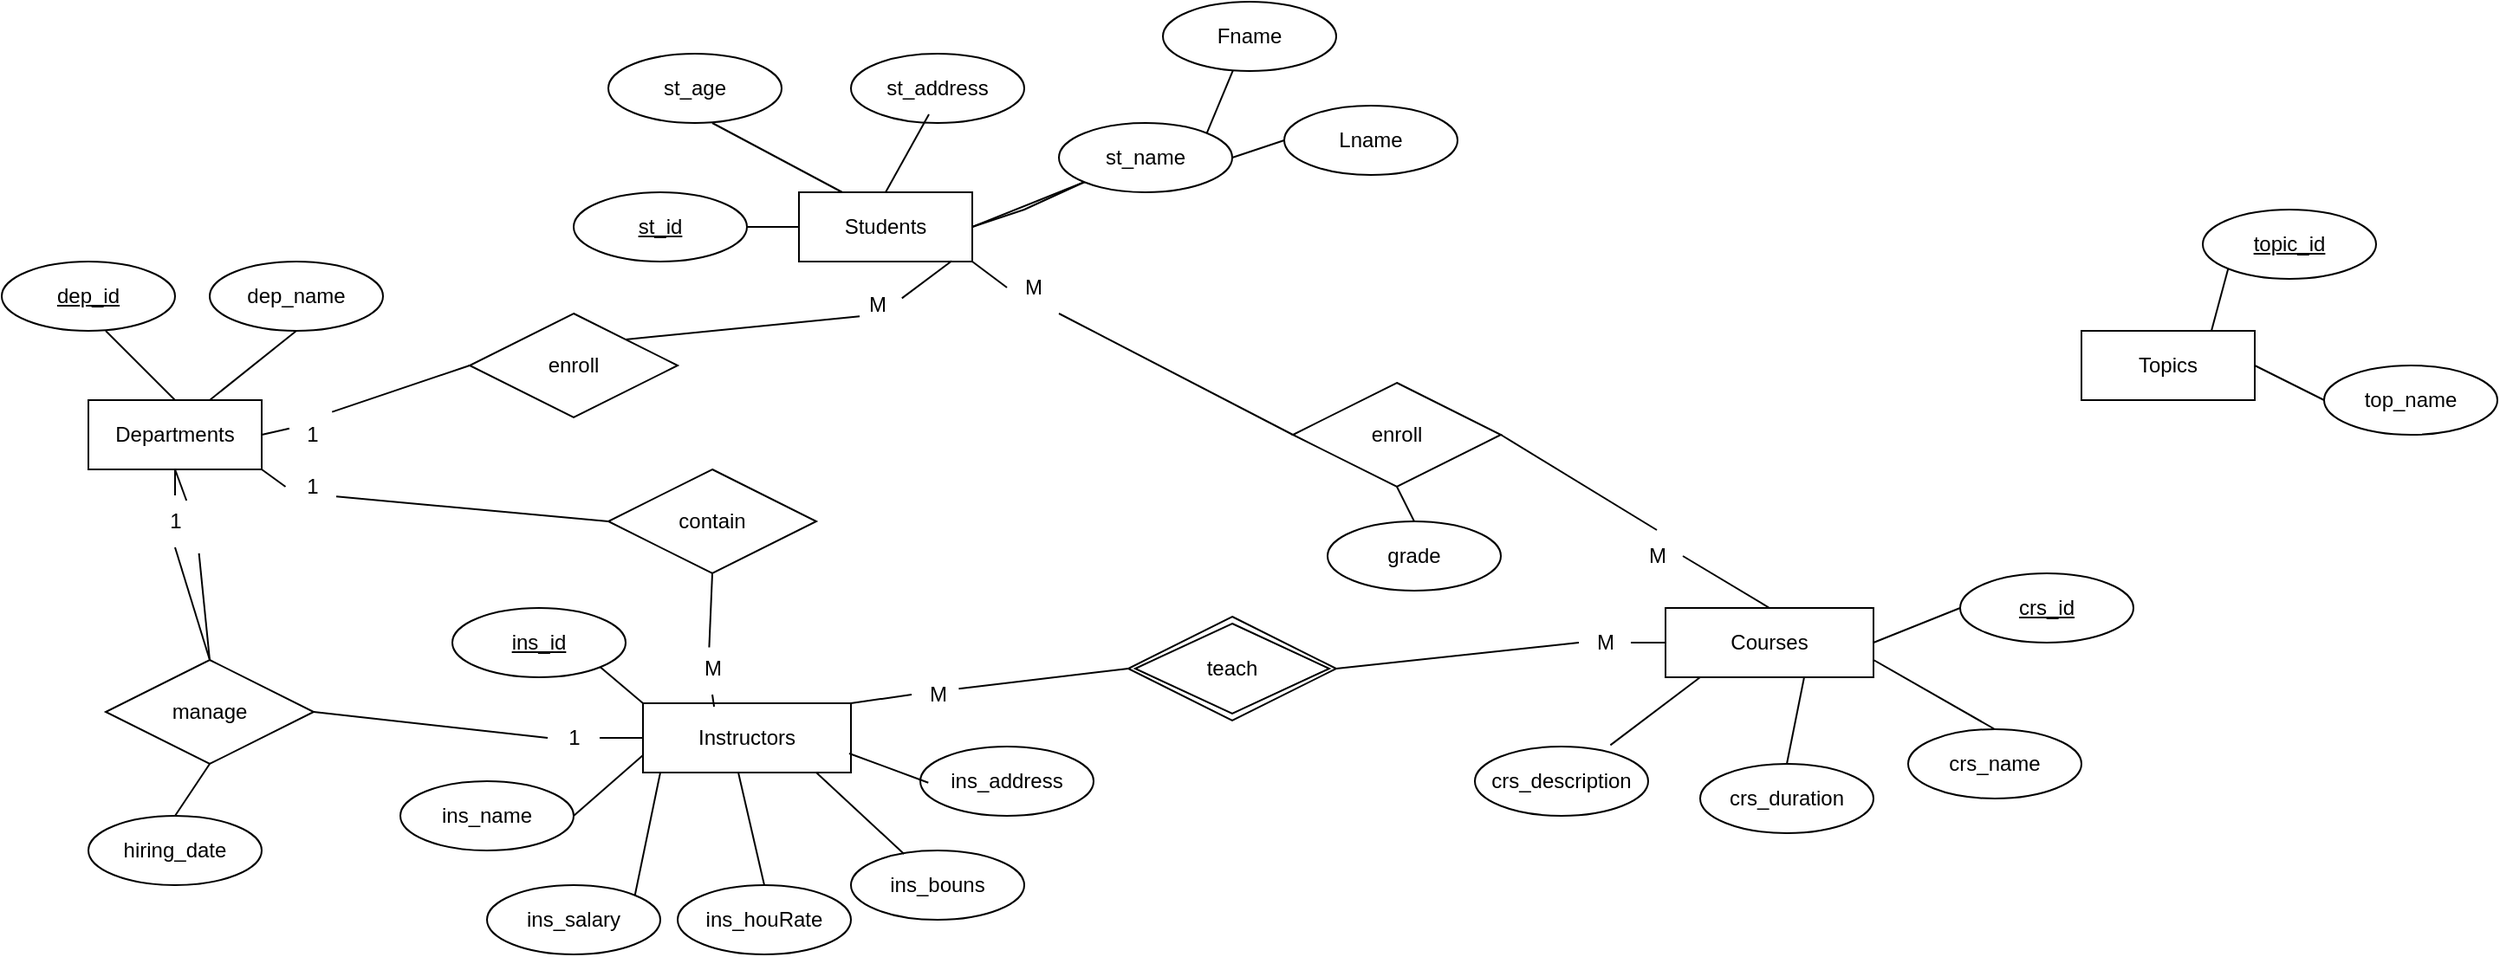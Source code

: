 <mxfile version="24.8.6">
  <diagram name="Page-1" id="51p_O6cWqJnH2EWfZuUN">
    <mxGraphModel dx="1863" dy="569" grid="1" gridSize="10" guides="1" tooltips="1" connect="1" arrows="1" fold="1" page="1" pageScale="1" pageWidth="850" pageHeight="1100" math="0" shadow="0">
      <root>
        <mxCell id="0" />
        <mxCell id="1" parent="0" />
        <mxCell id="bYFvh0067UFvD05xb2MP-1" value="Students" style="whiteSpace=wrap;html=1;align=center;" vertex="1" parent="1">
          <mxGeometry x="140" y="130" width="100" height="40" as="geometry" />
        </mxCell>
        <mxCell id="bYFvh0067UFvD05xb2MP-2" value="Departments" style="whiteSpace=wrap;html=1;align=center;" vertex="1" parent="1">
          <mxGeometry x="-270" y="250" width="100" height="40" as="geometry" />
        </mxCell>
        <mxCell id="bYFvh0067UFvD05xb2MP-5" value="st_address" style="ellipse;whiteSpace=wrap;html=1;align=center;" vertex="1" parent="1">
          <mxGeometry x="170" y="50" width="100" height="40" as="geometry" />
        </mxCell>
        <mxCell id="bYFvh0067UFvD05xb2MP-6" value="st_id" style="ellipse;whiteSpace=wrap;html=1;align=center;fontStyle=4;" vertex="1" parent="1">
          <mxGeometry x="10" y="130" width="100" height="40" as="geometry" />
        </mxCell>
        <mxCell id="bYFvh0067UFvD05xb2MP-7" value="st_name" style="ellipse;whiteSpace=wrap;html=1;align=center;" vertex="1" parent="1">
          <mxGeometry x="290" y="90" width="100" height="40" as="geometry" />
        </mxCell>
        <mxCell id="bYFvh0067UFvD05xb2MP-8" value="Fname" style="ellipse;whiteSpace=wrap;html=1;align=center;" vertex="1" parent="1">
          <mxGeometry x="350" y="20" width="100" height="40" as="geometry" />
        </mxCell>
        <mxCell id="bYFvh0067UFvD05xb2MP-9" value="Lname" style="ellipse;whiteSpace=wrap;html=1;align=center;" vertex="1" parent="1">
          <mxGeometry x="420" y="80" width="100" height="40" as="geometry" />
        </mxCell>
        <mxCell id="bYFvh0067UFvD05xb2MP-10" value="" style="endArrow=none;html=1;rounded=0;entryX=0;entryY=1;entryDx=0;entryDy=0;" edge="1" parent="1" target="bYFvh0067UFvD05xb2MP-7">
          <mxGeometry width="50" height="50" relative="1" as="geometry">
            <mxPoint x="240" y="150" as="sourcePoint" />
            <mxPoint x="290" y="100" as="targetPoint" />
          </mxGeometry>
        </mxCell>
        <mxCell id="bYFvh0067UFvD05xb2MP-11" value="" style="endArrow=none;html=1;rounded=0;entryX=0;entryY=1;entryDx=0;entryDy=0;exitX=1;exitY=0;exitDx=0;exitDy=0;" edge="1" parent="1" source="bYFvh0067UFvD05xb2MP-7">
          <mxGeometry width="50" height="50" relative="1" as="geometry">
            <mxPoint x="325.36" y="85.86" as="sourcePoint" />
            <mxPoint x="390.36" y="59.86" as="targetPoint" />
          </mxGeometry>
        </mxCell>
        <mxCell id="bYFvh0067UFvD05xb2MP-15" value="" style="endArrow=none;html=1;rounded=0;entryX=0;entryY=0.5;entryDx=0;entryDy=0;exitX=1;exitY=0.5;exitDx=0;exitDy=0;" edge="1" parent="1" source="bYFvh0067UFvD05xb2MP-7" target="bYFvh0067UFvD05xb2MP-9">
          <mxGeometry width="50" height="50" relative="1" as="geometry">
            <mxPoint x="325.36" y="85.86" as="sourcePoint" />
            <mxPoint x="390.36" y="59.86" as="targetPoint" />
          </mxGeometry>
        </mxCell>
        <mxCell id="bYFvh0067UFvD05xb2MP-16" value="" style="endArrow=none;html=1;rounded=0;entryX=0;entryY=1;entryDx=0;entryDy=0;" edge="1" parent="1" target="bYFvh0067UFvD05xb2MP-7">
          <mxGeometry width="50" height="50" relative="1" as="geometry">
            <mxPoint x="240" y="150" as="sourcePoint" />
            <mxPoint x="305" y="124" as="targetPoint" />
            <Array as="points">
              <mxPoint x="270" y="140" />
            </Array>
          </mxGeometry>
        </mxCell>
        <mxCell id="bYFvh0067UFvD05xb2MP-18" value="" style="endArrow=none;html=1;rounded=0;exitX=0.5;exitY=0;exitDx=0;exitDy=0;" edge="1" parent="1" source="bYFvh0067UFvD05xb2MP-2">
          <mxGeometry width="50" height="50" relative="1" as="geometry">
            <mxPoint x="-310" y="260" as="sourcePoint" />
            <mxPoint x="-260" y="210" as="targetPoint" />
          </mxGeometry>
        </mxCell>
        <mxCell id="bYFvh0067UFvD05xb2MP-19" value="" style="endArrow=none;html=1;rounded=0;exitX=0.5;exitY=0;exitDx=0;exitDy=0;" edge="1" parent="1" source="bYFvh0067UFvD05xb2MP-1">
          <mxGeometry width="50" height="50" relative="1" as="geometry">
            <mxPoint x="165" y="135" as="sourcePoint" />
            <mxPoint x="215" y="85" as="targetPoint" />
          </mxGeometry>
        </mxCell>
        <mxCell id="bYFvh0067UFvD05xb2MP-20" value="" style="endArrow=none;html=1;rounded=0;exitX=1;exitY=0.5;exitDx=0;exitDy=0;" edge="1" parent="1" source="bYFvh0067UFvD05xb2MP-6">
          <mxGeometry width="50" height="50" relative="1" as="geometry">
            <mxPoint x="90" y="200" as="sourcePoint" />
            <mxPoint x="140" y="150" as="targetPoint" />
            <Array as="points" />
          </mxGeometry>
        </mxCell>
        <mxCell id="bYFvh0067UFvD05xb2MP-21" value="" style="endArrow=none;html=1;rounded=0;exitX=0.25;exitY=0;exitDx=0;exitDy=0;" edge="1" parent="1" source="bYFvh0067UFvD05xb2MP-1">
          <mxGeometry width="50" height="50" relative="1" as="geometry">
            <mxPoint x="40" y="140" as="sourcePoint" />
            <mxPoint x="90" y="90" as="targetPoint" />
            <Array as="points" />
          </mxGeometry>
        </mxCell>
        <mxCell id="bYFvh0067UFvD05xb2MP-22" value="" style="endArrow=none;html=1;rounded=0;entryX=0.5;entryY=1;entryDx=0;entryDy=0;" edge="1" parent="1" target="bYFvh0067UFvD05xb2MP-25">
          <mxGeometry width="50" height="50" relative="1" as="geometry">
            <mxPoint x="-200" y="250" as="sourcePoint" />
            <mxPoint x="-150" y="200" as="targetPoint" />
            <Array as="points" />
          </mxGeometry>
        </mxCell>
        <mxCell id="bYFvh0067UFvD05xb2MP-23" value="" style="endArrow=none;html=1;rounded=0;exitX=0.5;exitY=0;exitDx=0;exitDy=0;movable=1;resizable=1;rotatable=1;deletable=1;editable=1;locked=0;connectable=1;" edge="1" parent="1" source="bYFvh0067UFvD05xb2MP-31">
          <mxGeometry width="50" height="50" relative="1" as="geometry">
            <mxPoint x="670" y="460" as="sourcePoint" />
            <mxPoint x="720" y="410" as="targetPoint" />
            <Array as="points" />
          </mxGeometry>
        </mxCell>
        <mxCell id="bYFvh0067UFvD05xb2MP-24" value="dep_id" style="ellipse;whiteSpace=wrap;html=1;align=center;fontStyle=4;" vertex="1" parent="1">
          <mxGeometry x="-320" y="170" width="100" height="40" as="geometry" />
        </mxCell>
        <mxCell id="bYFvh0067UFvD05xb2MP-25" value="dep_name" style="ellipse;whiteSpace=wrap;html=1;align=center;" vertex="1" parent="1">
          <mxGeometry x="-200" y="170" width="100" height="40" as="geometry" />
        </mxCell>
        <mxCell id="bYFvh0067UFvD05xb2MP-26" value="Instructors" style="whiteSpace=wrap;html=1;align=center;" vertex="1" parent="1">
          <mxGeometry x="50" y="425" width="120" height="40" as="geometry" />
        </mxCell>
        <mxCell id="bYFvh0067UFvD05xb2MP-27" value="crs_id" style="ellipse;whiteSpace=wrap;html=1;align=center;fontStyle=4;movable=1;resizable=1;rotatable=1;deletable=1;editable=1;locked=0;connectable=1;" vertex="1" parent="1">
          <mxGeometry x="810" y="350" width="100" height="40" as="geometry" />
        </mxCell>
        <mxCell id="bYFvh0067UFvD05xb2MP-29" value="st_age" style="ellipse;whiteSpace=wrap;html=1;align=center;" vertex="1" parent="1">
          <mxGeometry x="30" y="50" width="100" height="40" as="geometry" />
        </mxCell>
        <mxCell id="bYFvh0067UFvD05xb2MP-30" value="crs_name" style="ellipse;whiteSpace=wrap;html=1;align=center;movable=1;resizable=1;rotatable=1;deletable=1;editable=1;locked=0;connectable=1;" vertex="1" parent="1">
          <mxGeometry x="780" y="440" width="100" height="40" as="geometry" />
        </mxCell>
        <mxCell id="bYFvh0067UFvD05xb2MP-31" value="crs_duration" style="ellipse;whiteSpace=wrap;html=1;align=center;movable=1;resizable=1;rotatable=1;deletable=1;editable=1;locked=0;connectable=1;" vertex="1" parent="1">
          <mxGeometry x="660" y="460" width="100" height="40" as="geometry" />
        </mxCell>
        <mxCell id="bYFvh0067UFvD05xb2MP-32" value="crs_description" style="ellipse;whiteSpace=wrap;html=1;align=center;movable=1;resizable=1;rotatable=1;deletable=1;editable=1;locked=0;connectable=1;" vertex="1" parent="1">
          <mxGeometry x="530" y="450" width="100" height="40" as="geometry" />
        </mxCell>
        <mxCell id="bYFvh0067UFvD05xb2MP-33" value="" style="endArrow=none;html=1;rounded=0;exitX=0.782;exitY=-0.02;exitDx=0;exitDy=0;exitPerimeter=0;movable=1;resizable=1;rotatable=1;deletable=1;editable=1;locked=0;connectable=1;" edge="1" parent="1" source="bYFvh0067UFvD05xb2MP-32">
          <mxGeometry width="50" height="50" relative="1" as="geometry">
            <mxPoint x="610" y="460" as="sourcePoint" />
            <mxPoint x="660" y="410" as="targetPoint" />
            <Array as="points" />
          </mxGeometry>
        </mxCell>
        <mxCell id="bYFvh0067UFvD05xb2MP-36" value="" style="endArrow=none;html=1;rounded=0;exitX=0.5;exitY=0;exitDx=0;exitDy=0;movable=1;resizable=1;rotatable=1;deletable=1;editable=1;locked=0;connectable=1;" edge="1" parent="1" source="bYFvh0067UFvD05xb2MP-30">
          <mxGeometry width="50" height="50" relative="1" as="geometry">
            <mxPoint x="750" y="450" as="sourcePoint" />
            <mxPoint x="760" y="400" as="targetPoint" />
            <Array as="points" />
          </mxGeometry>
        </mxCell>
        <mxCell id="bYFvh0067UFvD05xb2MP-37" value="" style="endArrow=none;html=1;rounded=0;exitX=0;exitY=0.5;exitDx=0;exitDy=0;movable=1;resizable=1;rotatable=1;deletable=1;editable=1;locked=0;connectable=1;" edge="1" parent="1" source="bYFvh0067UFvD05xb2MP-27">
          <mxGeometry width="50" height="50" relative="1" as="geometry">
            <mxPoint x="830" y="430" as="sourcePoint" />
            <mxPoint x="760" y="390" as="targetPoint" />
            <Array as="points" />
          </mxGeometry>
        </mxCell>
        <mxCell id="bYFvh0067UFvD05xb2MP-38" value="ins_id" style="ellipse;whiteSpace=wrap;html=1;align=center;fontStyle=4;" vertex="1" parent="1">
          <mxGeometry x="-60" y="370" width="100" height="40" as="geometry" />
        </mxCell>
        <mxCell id="bYFvh0067UFvD05xb2MP-39" value="ins_salary" style="ellipse;whiteSpace=wrap;html=1;align=center;" vertex="1" parent="1">
          <mxGeometry x="-40" y="530" width="100" height="40" as="geometry" />
        </mxCell>
        <mxCell id="bYFvh0067UFvD05xb2MP-40" value="ins_houRate" style="ellipse;whiteSpace=wrap;html=1;align=center;" vertex="1" parent="1">
          <mxGeometry x="70" y="530" width="100" height="40" as="geometry" />
        </mxCell>
        <mxCell id="bYFvh0067UFvD05xb2MP-41" value="ins_bouns" style="ellipse;whiteSpace=wrap;html=1;align=center;" vertex="1" parent="1">
          <mxGeometry x="170" y="510" width="100" height="40" as="geometry" />
        </mxCell>
        <mxCell id="bYFvh0067UFvD05xb2MP-42" value="Courses" style="whiteSpace=wrap;html=1;align=center;movable=1;resizable=1;rotatable=1;deletable=1;editable=1;locked=0;connectable=1;" vertex="1" parent="1">
          <mxGeometry x="640" y="370" width="120" height="40" as="geometry" />
        </mxCell>
        <mxCell id="bYFvh0067UFvD05xb2MP-43" value="ins_name" style="ellipse;whiteSpace=wrap;html=1;align=center;" vertex="1" parent="1">
          <mxGeometry x="-90" y="470" width="100" height="40" as="geometry" />
        </mxCell>
        <mxCell id="bYFvh0067UFvD05xb2MP-44" value="ins_address" style="ellipse;whiteSpace=wrap;html=1;align=center;" vertex="1" parent="1">
          <mxGeometry x="210" y="450" width="100" height="40" as="geometry" />
        </mxCell>
        <mxCell id="bYFvh0067UFvD05xb2MP-46" value="" style="endArrow=none;html=1;rounded=0;movable=1;resizable=1;rotatable=1;deletable=1;editable=1;locked=0;connectable=1;exitX=1;exitY=1;exitDx=0;exitDy=0;" edge="1" parent="1" source="bYFvh0067UFvD05xb2MP-38">
          <mxGeometry width="50" height="50" relative="1" as="geometry">
            <mxPoint y="475" as="sourcePoint" />
            <mxPoint x="50" y="425" as="targetPoint" />
            <Array as="points" />
          </mxGeometry>
        </mxCell>
        <mxCell id="bYFvh0067UFvD05xb2MP-48" value="" style="endArrow=none;html=1;rounded=0;movable=1;resizable=1;rotatable=1;deletable=1;editable=1;locked=0;connectable=1;exitX=1;exitY=0.5;exitDx=0;exitDy=0;entryX=0;entryY=0.75;entryDx=0;entryDy=0;" edge="1" parent="1" source="bYFvh0067UFvD05xb2MP-43" target="bYFvh0067UFvD05xb2MP-26">
          <mxGeometry width="50" height="50" relative="1" as="geometry">
            <mxPoint x="15" y="429" as="sourcePoint" />
            <mxPoint x="60" y="435" as="targetPoint" />
            <Array as="points" />
          </mxGeometry>
        </mxCell>
        <mxCell id="bYFvh0067UFvD05xb2MP-49" value="" style="endArrow=none;html=1;rounded=0;movable=1;resizable=1;rotatable=1;deletable=1;editable=1;locked=0;connectable=1;exitX=1;exitY=0;exitDx=0;exitDy=0;entryX=0;entryY=0.75;entryDx=0;entryDy=0;" edge="1" parent="1" source="bYFvh0067UFvD05xb2MP-39">
          <mxGeometry width="50" height="50" relative="1" as="geometry">
            <mxPoint x="20" y="475" as="sourcePoint" />
            <mxPoint x="60" y="465" as="targetPoint" />
            <Array as="points" />
          </mxGeometry>
        </mxCell>
        <mxCell id="bYFvh0067UFvD05xb2MP-50" value="" style="endArrow=none;html=1;rounded=0;movable=1;resizable=1;rotatable=1;deletable=1;editable=1;locked=0;connectable=1;exitX=0.5;exitY=0;exitDx=0;exitDy=0;entryX=0;entryY=0.75;entryDx=0;entryDy=0;" edge="1" parent="1" source="bYFvh0067UFvD05xb2MP-40">
          <mxGeometry width="50" height="50" relative="1" as="geometry">
            <mxPoint x="70" y="511" as="sourcePoint" />
            <mxPoint x="105" y="465" as="targetPoint" />
            <Array as="points" />
          </mxGeometry>
        </mxCell>
        <mxCell id="bYFvh0067UFvD05xb2MP-51" value="" style="endArrow=none;html=1;rounded=0;movable=1;resizable=1;rotatable=1;deletable=1;editable=1;locked=0;connectable=1;exitX=0.306;exitY=0.05;exitDx=0;exitDy=0;entryX=0;entryY=0.75;entryDx=0;entryDy=0;exitPerimeter=0;" edge="1" parent="1" source="bYFvh0067UFvD05xb2MP-41">
          <mxGeometry width="50" height="50" relative="1" as="geometry">
            <mxPoint x="135" y="525" as="sourcePoint" />
            <mxPoint x="150" y="465" as="targetPoint" />
            <Array as="points" />
          </mxGeometry>
        </mxCell>
        <mxCell id="bYFvh0067UFvD05xb2MP-52" value="" style="endArrow=none;html=1;rounded=0;movable=1;resizable=1;rotatable=1;deletable=1;editable=1;locked=0;connectable=1;exitX=0;exitY=0;exitDx=0;exitDy=0;entryX=0;entryY=0.75;entryDx=0;entryDy=0;" edge="1" parent="1">
          <mxGeometry width="50" height="50" relative="1" as="geometry">
            <mxPoint x="214.645" y="470.858" as="sourcePoint" />
            <mxPoint x="169" y="454" as="targetPoint" />
            <Array as="points" />
          </mxGeometry>
        </mxCell>
        <mxCell id="bYFvh0067UFvD05xb2MP-58" value="Topics" style="whiteSpace=wrap;html=1;align=center;" vertex="1" parent="1">
          <mxGeometry x="880" y="210" width="100" height="40" as="geometry" />
        </mxCell>
        <mxCell id="bYFvh0067UFvD05xb2MP-60" value="topic_id" style="ellipse;whiteSpace=wrap;html=1;align=center;fontStyle=4;movable=1;resizable=1;rotatable=1;deletable=1;editable=1;locked=0;connectable=1;" vertex="1" parent="1">
          <mxGeometry x="950" y="140" width="100" height="40" as="geometry" />
        </mxCell>
        <mxCell id="bYFvh0067UFvD05xb2MP-62" value="top_name" style="ellipse;whiteSpace=wrap;html=1;align=center;movable=1;resizable=1;rotatable=1;deletable=1;editable=1;locked=0;connectable=1;" vertex="1" parent="1">
          <mxGeometry x="1020" y="230" width="100" height="40" as="geometry" />
        </mxCell>
        <mxCell id="bYFvh0067UFvD05xb2MP-63" value="" style="endArrow=none;html=1;rounded=0;entryX=0;entryY=0.5;entryDx=0;entryDy=0;exitX=1;exitY=0.5;exitDx=0;exitDy=0;" edge="1" parent="1" source="bYFvh0067UFvD05xb2MP-58" target="bYFvh0067UFvD05xb2MP-62">
          <mxGeometry relative="1" as="geometry">
            <mxPoint x="910" y="300" as="sourcePoint" />
            <mxPoint x="1070" y="300" as="targetPoint" />
          </mxGeometry>
        </mxCell>
        <mxCell id="bYFvh0067UFvD05xb2MP-64" value="" style="endArrow=none;html=1;rounded=0;entryX=0;entryY=1;entryDx=0;entryDy=0;exitX=0.75;exitY=0;exitDx=0;exitDy=0;" edge="1" parent="1" source="bYFvh0067UFvD05xb2MP-58" target="bYFvh0067UFvD05xb2MP-60">
          <mxGeometry relative="1" as="geometry">
            <mxPoint x="990" y="240" as="sourcePoint" />
            <mxPoint x="1030" y="260" as="targetPoint" />
          </mxGeometry>
        </mxCell>
        <mxCell id="bYFvh0067UFvD05xb2MP-65" value="enroll" style="shape=rhombus;perimeter=rhombusPerimeter;whiteSpace=wrap;html=1;align=center;" vertex="1" parent="1">
          <mxGeometry x="425" y="240" width="120" height="60" as="geometry" />
        </mxCell>
        <mxCell id="bYFvh0067UFvD05xb2MP-66" value="" style="endArrow=none;html=1;rounded=0;exitX=1;exitY=1;exitDx=0;exitDy=0;entryX=0;entryY=0.5;entryDx=0;entryDy=0;" edge="1" parent="1" source="bYFvh0067UFvD05xb2MP-79" target="bYFvh0067UFvD05xb2MP-65">
          <mxGeometry relative="1" as="geometry">
            <mxPoint x="460" y="180" as="sourcePoint" />
            <mxPoint x="620" y="180" as="targetPoint" />
          </mxGeometry>
        </mxCell>
        <mxCell id="bYFvh0067UFvD05xb2MP-67" value="" style="endArrow=none;html=1;rounded=0;exitX=1;exitY=0.5;exitDx=0;exitDy=0;entryX=0.5;entryY=0;entryDx=0;entryDy=0;" edge="1" parent="1" source="bYFvh0067UFvD05xb2MP-82" target="bYFvh0067UFvD05xb2MP-42">
          <mxGeometry relative="1" as="geometry">
            <mxPoint x="505" y="240" as="sourcePoint" />
            <mxPoint x="655" y="310" as="targetPoint" />
          </mxGeometry>
        </mxCell>
        <mxCell id="bYFvh0067UFvD05xb2MP-68" value="enroll" style="shape=rhombus;perimeter=rhombusPerimeter;whiteSpace=wrap;html=1;align=center;" vertex="1" parent="1">
          <mxGeometry x="-50.0" y="200" width="120" height="60" as="geometry" />
        </mxCell>
        <mxCell id="bYFvh0067UFvD05xb2MP-69" value="" style="endArrow=none;html=1;rounded=0;exitX=0.073;exitY=0.38;exitDx=0;exitDy=0;entryX=1;entryY=0.5;entryDx=0;entryDy=0;exitPerimeter=0;" edge="1" parent="1" source="bYFvh0067UFvD05xb2MP-73" target="bYFvh0067UFvD05xb2MP-2">
          <mxGeometry relative="1" as="geometry">
            <mxPoint x="-360" y="300" as="sourcePoint" />
            <mxPoint x="-150" y="380" as="targetPoint" />
          </mxGeometry>
        </mxCell>
        <mxCell id="bYFvh0067UFvD05xb2MP-70" value="" style="endArrow=none;html=1;rounded=0;entryX=1;entryY=0;entryDx=0;entryDy=0;exitX=0.167;exitY=0.72;exitDx=0;exitDy=0;exitPerimeter=0;" edge="1" parent="1" source="bYFvh0067UFvD05xb2MP-74" target="bYFvh0067UFvD05xb2MP-68">
          <mxGeometry relative="1" as="geometry">
            <mxPoint x="190" y="190" as="sourcePoint" />
            <mxPoint x="336" y="150" as="targetPoint" />
            <Array as="points" />
          </mxGeometry>
        </mxCell>
        <mxCell id="bYFvh0067UFvD05xb2MP-71" value="grade" style="ellipse;whiteSpace=wrap;html=1;align=center;movable=1;resizable=1;rotatable=1;deletable=1;editable=1;locked=0;connectable=1;" vertex="1" parent="1">
          <mxGeometry x="445" y="320" width="100" height="40" as="geometry" />
        </mxCell>
        <mxCell id="bYFvh0067UFvD05xb2MP-72" value="" style="endArrow=none;html=1;rounded=0;exitX=0.5;exitY=1;exitDx=0;exitDy=0;entryX=0.5;entryY=0;entryDx=0;entryDy=0;" edge="1" parent="1" source="bYFvh0067UFvD05xb2MP-65" target="bYFvh0067UFvD05xb2MP-71">
          <mxGeometry relative="1" as="geometry">
            <mxPoint x="425" y="320" as="sourcePoint" />
            <mxPoint x="635" y="400" as="targetPoint" />
          </mxGeometry>
        </mxCell>
        <mxCell id="bYFvh0067UFvD05xb2MP-75" value="" style="endArrow=none;html=1;rounded=0;entryX=0.98;entryY=0.373;entryDx=0;entryDy=0;entryPerimeter=0;exitX=0.882;exitY=0.99;exitDx=0;exitDy=0;exitPerimeter=0;" edge="1" parent="1" source="bYFvh0067UFvD05xb2MP-1" target="bYFvh0067UFvD05xb2MP-74">
          <mxGeometry relative="1" as="geometry">
            <mxPoint x="230" y="180" as="sourcePoint" />
            <mxPoint x="450" y="180" as="targetPoint" />
          </mxGeometry>
        </mxCell>
        <mxCell id="bYFvh0067UFvD05xb2MP-74" value="M" style="text;html=1;align=center;verticalAlign=middle;resizable=0;points=[];autosize=1;strokeColor=none;fillColor=none;" vertex="1" parent="1">
          <mxGeometry x="170" y="180" width="30" height="30" as="geometry" />
        </mxCell>
        <mxCell id="bYFvh0067UFvD05xb2MP-76" value="" style="endArrow=none;html=1;rounded=0;exitX=0;exitY=0.5;exitDx=0;exitDy=0;entryX=0.895;entryY=0.06;entryDx=0;entryDy=0;entryPerimeter=0;" edge="1" parent="1" source="bYFvh0067UFvD05xb2MP-68" target="bYFvh0067UFvD05xb2MP-73">
          <mxGeometry relative="1" as="geometry">
            <mxPoint x="-100" y="260" as="sourcePoint" />
            <mxPoint x="-126.24" y="280" as="targetPoint" />
          </mxGeometry>
        </mxCell>
        <mxCell id="bYFvh0067UFvD05xb2MP-73" value="1" style="text;html=1;align=center;verticalAlign=middle;resizable=0;points=[];autosize=1;strokeColor=none;fillColor=none;" vertex="1" parent="1">
          <mxGeometry x="-156.24" y="255" width="30" height="30" as="geometry" />
        </mxCell>
        <mxCell id="bYFvh0067UFvD05xb2MP-81" value="" style="endArrow=none;html=1;rounded=0;exitX=1;exitY=1;exitDx=0;exitDy=0;entryX=0;entryY=0.5;entryDx=0;entryDy=0;" edge="1" parent="1" source="bYFvh0067UFvD05xb2MP-1" target="bYFvh0067UFvD05xb2MP-79">
          <mxGeometry relative="1" as="geometry">
            <mxPoint x="240" y="170" as="sourcePoint" />
            <mxPoint x="425" y="270" as="targetPoint" />
          </mxGeometry>
        </mxCell>
        <mxCell id="bYFvh0067UFvD05xb2MP-79" value="M" style="text;html=1;align=center;verticalAlign=middle;resizable=0;points=[];autosize=1;strokeColor=none;fillColor=none;" vertex="1" parent="1">
          <mxGeometry x="260" y="170" width="30" height="30" as="geometry" />
        </mxCell>
        <mxCell id="bYFvh0067UFvD05xb2MP-83" value="" style="endArrow=none;html=1;rounded=0;exitX=1;exitY=0.5;exitDx=0;exitDy=0;entryX=0.5;entryY=0;entryDx=0;entryDy=0;" edge="1" parent="1" source="bYFvh0067UFvD05xb2MP-65" target="bYFvh0067UFvD05xb2MP-82">
          <mxGeometry relative="1" as="geometry">
            <mxPoint x="545" y="270" as="sourcePoint" />
            <mxPoint x="700" y="370" as="targetPoint" />
          </mxGeometry>
        </mxCell>
        <mxCell id="bYFvh0067UFvD05xb2MP-82" value="M" style="text;html=1;align=center;verticalAlign=middle;resizable=0;points=[];autosize=1;strokeColor=none;fillColor=none;" vertex="1" parent="1">
          <mxGeometry x="620" y="325" width="30" height="30" as="geometry" />
        </mxCell>
        <mxCell id="bYFvh0067UFvD05xb2MP-87" value="contain" style="shape=rhombus;perimeter=rhombusPerimeter;whiteSpace=wrap;html=1;align=center;" vertex="1" parent="1">
          <mxGeometry x="30" y="290" width="120" height="60" as="geometry" />
        </mxCell>
        <mxCell id="bYFvh0067UFvD05xb2MP-88" value="" style="endArrow=none;html=1;rounded=0;entryX=0.5;entryY=1;entryDx=0;entryDy=0;exitX=0.44;exitY=0.093;exitDx=0;exitDy=0;exitPerimeter=0;" edge="1" parent="1" source="bYFvh0067UFvD05xb2MP-94" target="bYFvh0067UFvD05xb2MP-87">
          <mxGeometry relative="1" as="geometry">
            <mxPoint x="-30" y="345" as="sourcePoint" />
            <mxPoint x="90" y="375" as="targetPoint" />
          </mxGeometry>
        </mxCell>
        <mxCell id="bYFvh0067UFvD05xb2MP-89" value="" style="endArrow=none;html=1;rounded=0;entryX=0;entryY=0.5;entryDx=0;entryDy=0;exitX=0.975;exitY=0.687;exitDx=0;exitDy=0;exitPerimeter=0;" edge="1" parent="1" source="bYFvh0067UFvD05xb2MP-91" target="bYFvh0067UFvD05xb2MP-87">
          <mxGeometry relative="1" as="geometry">
            <mxPoint x="-170" y="300" as="sourcePoint" />
            <mxPoint x="170" y="330" as="targetPoint" />
            <Array as="points" />
          </mxGeometry>
        </mxCell>
        <mxCell id="bYFvh0067UFvD05xb2MP-92" value="" style="endArrow=none;html=1;rounded=0;entryX=0;entryY=0.5;entryDx=0;entryDy=0;exitX=1;exitY=1;exitDx=0;exitDy=0;" edge="1" parent="1" source="bYFvh0067UFvD05xb2MP-2" target="bYFvh0067UFvD05xb2MP-91">
          <mxGeometry relative="1" as="geometry">
            <mxPoint x="-170" y="290" as="sourcePoint" />
            <mxPoint x="100" y="290" as="targetPoint" />
          </mxGeometry>
        </mxCell>
        <mxCell id="bYFvh0067UFvD05xb2MP-91" value="1" style="text;html=1;align=center;verticalAlign=middle;resizable=0;points=[];autosize=1;strokeColor=none;fillColor=none;" vertex="1" parent="1">
          <mxGeometry x="-156.24" y="285" width="30" height="30" as="geometry" />
        </mxCell>
        <mxCell id="bYFvh0067UFvD05xb2MP-95" value="" style="endArrow=none;html=1;rounded=0;entryX=0.5;entryY=1;entryDx=0;entryDy=0;exitX=0.342;exitY=0.05;exitDx=0;exitDy=0;exitPerimeter=0;" edge="1" parent="1" source="bYFvh0067UFvD05xb2MP-26" target="bYFvh0067UFvD05xb2MP-94">
          <mxGeometry relative="1" as="geometry">
            <mxPoint x="91" y="427" as="sourcePoint" />
            <mxPoint x="90" y="375" as="targetPoint" />
          </mxGeometry>
        </mxCell>
        <mxCell id="bYFvh0067UFvD05xb2MP-94" value="M" style="text;html=1;align=center;verticalAlign=middle;resizable=0;points=[];autosize=1;strokeColor=none;fillColor=none;" vertex="1" parent="1">
          <mxGeometry x="75" y="390" width="30" height="30" as="geometry" />
        </mxCell>
        <mxCell id="bYFvh0067UFvD05xb2MP-96" value="manage" style="shape=rhombus;perimeter=rhombusPerimeter;whiteSpace=wrap;html=1;align=center;" vertex="1" parent="1">
          <mxGeometry x="-260" y="400" width="120" height="60" as="geometry" />
        </mxCell>
        <mxCell id="bYFvh0067UFvD05xb2MP-97" value="" style="endArrow=none;html=1;rounded=0;entryX=0;entryY=0.5;entryDx=0;entryDy=0;exitX=1;exitY=0.5;exitDx=0;exitDy=0;" edge="1" parent="1" source="bYFvh0067UFvD05xb2MP-101">
          <mxGeometry relative="1" as="geometry">
            <mxPoint x="-107" y="431" as="sourcePoint" />
            <mxPoint x="50" y="445" as="targetPoint" />
            <Array as="points" />
          </mxGeometry>
        </mxCell>
        <mxCell id="bYFvh0067UFvD05xb2MP-98" value="" style="endArrow=none;html=1;rounded=0;entryX=0.5;entryY=0;entryDx=0;entryDy=0;exitX=0.5;exitY=1;exitDx=0;exitDy=0;" edge="1" parent="1" source="bYFvh0067UFvD05xb2MP-99" target="bYFvh0067UFvD05xb2MP-96">
          <mxGeometry relative="1" as="geometry">
            <mxPoint x="-380" y="375" as="sourcePoint" />
            <mxPoint x="-190" y="390" as="targetPoint" />
            <Array as="points" />
          </mxGeometry>
        </mxCell>
        <mxCell id="bYFvh0067UFvD05xb2MP-100" value="" style="endArrow=none;html=1;rounded=0;entryX=0.5;entryY=0;entryDx=0;entryDy=0;exitX=0.5;exitY=1;exitDx=0;exitDy=0;" edge="1" parent="1" source="bYFvh0067UFvD05xb2MP-2" target="bYFvh0067UFvD05xb2MP-99">
          <mxGeometry relative="1" as="geometry">
            <mxPoint x="-220" y="290" as="sourcePoint" />
            <mxPoint x="-200" y="400" as="targetPoint" />
            <Array as="points" />
          </mxGeometry>
        </mxCell>
        <mxCell id="bYFvh0067UFvD05xb2MP-99" value="1" style="text;html=1;align=center;verticalAlign=middle;resizable=0;points=[];autosize=1;strokeColor=none;fillColor=none;" vertex="1" parent="1">
          <mxGeometry x="-235" y="305" width="30" height="30" as="geometry" />
        </mxCell>
        <mxCell id="bYFvh0067UFvD05xb2MP-102" value="" style="endArrow=none;html=1;rounded=0;entryX=0;entryY=0.5;entryDx=0;entryDy=0;exitX=1;exitY=0.5;exitDx=0;exitDy=0;" edge="1" parent="1" source="bYFvh0067UFvD05xb2MP-96" target="bYFvh0067UFvD05xb2MP-101">
          <mxGeometry relative="1" as="geometry">
            <mxPoint x="-140" y="430" as="sourcePoint" />
            <mxPoint x="50" y="445" as="targetPoint" />
            <Array as="points" />
          </mxGeometry>
        </mxCell>
        <mxCell id="bYFvh0067UFvD05xb2MP-101" value="1" style="text;html=1;align=center;verticalAlign=middle;resizable=0;points=[];autosize=1;strokeColor=none;fillColor=none;" vertex="1" parent="1">
          <mxGeometry x="-5" y="430" width="30" height="30" as="geometry" />
        </mxCell>
        <mxCell id="bYFvh0067UFvD05xb2MP-103" value="" style="endArrow=none;html=1;rounded=0;entryX=0.5;entryY=0;entryDx=0;entryDy=0;exitX=0.96;exitY=1.113;exitDx=0;exitDy=0;exitPerimeter=0;" edge="1" parent="1" source="bYFvh0067UFvD05xb2MP-99" target="bYFvh0067UFvD05xb2MP-96">
          <mxGeometry relative="1" as="geometry">
            <mxPoint x="-220" y="325" as="sourcePoint" />
            <mxPoint x="-200" y="390" as="targetPoint" />
            <Array as="points" />
          </mxGeometry>
        </mxCell>
        <mxCell id="bYFvh0067UFvD05xb2MP-104" value="" style="endArrow=none;html=1;rounded=0;exitX=0.5;exitY=1;exitDx=0;exitDy=0;entryX=0.72;entryY=0.1;entryDx=0;entryDy=0;entryPerimeter=0;" edge="1" parent="1" source="bYFvh0067UFvD05xb2MP-2" target="bYFvh0067UFvD05xb2MP-99">
          <mxGeometry relative="1" as="geometry">
            <mxPoint x="-211" y="290" as="sourcePoint" />
            <mxPoint x="-210" y="310" as="targetPoint" />
            <Array as="points" />
          </mxGeometry>
        </mxCell>
        <mxCell id="bYFvh0067UFvD05xb2MP-105" value="hiring_date" style="ellipse;whiteSpace=wrap;html=1;align=center;" vertex="1" parent="1">
          <mxGeometry x="-270" y="490" width="100" height="40" as="geometry" />
        </mxCell>
        <mxCell id="bYFvh0067UFvD05xb2MP-106" value="" style="endArrow=none;html=1;rounded=0;movable=1;resizable=1;rotatable=1;deletable=1;editable=1;locked=0;connectable=1;exitX=0.5;exitY=0;exitDx=0;exitDy=0;entryX=0.5;entryY=1;entryDx=0;entryDy=0;" edge="1" parent="1" source="bYFvh0067UFvD05xb2MP-105" target="bYFvh0067UFvD05xb2MP-96">
          <mxGeometry width="50" height="50" relative="1" as="geometry">
            <mxPoint x="20" y="500" as="sourcePoint" />
            <mxPoint x="60" y="465" as="targetPoint" />
            <Array as="points" />
          </mxGeometry>
        </mxCell>
        <mxCell id="bYFvh0067UFvD05xb2MP-107" value="teach" style="shape=rhombus;perimeter=rhombusPerimeter;whiteSpace=wrap;html=1;align=center;double=1;" vertex="1" parent="1">
          <mxGeometry x="330" y="375" width="120" height="60" as="geometry" />
        </mxCell>
        <mxCell id="bYFvh0067UFvD05xb2MP-108" value="" style="endArrow=none;html=1;rounded=0;exitX=1;exitY=0.5;exitDx=0;exitDy=0;movable=1;resizable=1;rotatable=1;deletable=1;editable=1;locked=0;connectable=1;entryX=0;entryY=0.5;entryDx=0;entryDy=0;" edge="1" parent="1" source="bYFvh0067UFvD05xb2MP-110" target="bYFvh0067UFvD05xb2MP-42">
          <mxGeometry width="50" height="50" relative="1" as="geometry">
            <mxPoint x="588" y="425" as="sourcePoint" />
            <mxPoint x="640" y="386" as="targetPoint" />
            <Array as="points" />
          </mxGeometry>
        </mxCell>
        <mxCell id="bYFvh0067UFvD05xb2MP-109" value="" style="endArrow=none;html=1;rounded=0;exitX=0.907;exitY=0.387;exitDx=0;exitDy=0;movable=1;resizable=1;rotatable=1;deletable=1;editable=1;locked=0;connectable=1;entryX=0;entryY=0.5;entryDx=0;entryDy=0;exitPerimeter=0;" edge="1" parent="1" source="bYFvh0067UFvD05xb2MP-117" target="bYFvh0067UFvD05xb2MP-107">
          <mxGeometry width="50" height="50" relative="1" as="geometry">
            <mxPoint x="460" y="415" as="sourcePoint" />
            <mxPoint x="650" y="400" as="targetPoint" />
            <Array as="points" />
          </mxGeometry>
        </mxCell>
        <mxCell id="bYFvh0067UFvD05xb2MP-111" value="" style="endArrow=none;html=1;rounded=0;exitX=1;exitY=0.5;exitDx=0;exitDy=0;movable=1;resizable=1;rotatable=1;deletable=1;editable=1;locked=0;connectable=1;entryX=0;entryY=0.5;entryDx=0;entryDy=0;" edge="1" parent="1" source="bYFvh0067UFvD05xb2MP-107" target="bYFvh0067UFvD05xb2MP-110">
          <mxGeometry width="50" height="50" relative="1" as="geometry">
            <mxPoint x="450" y="405" as="sourcePoint" />
            <mxPoint x="640" y="390" as="targetPoint" />
            <Array as="points" />
          </mxGeometry>
        </mxCell>
        <mxCell id="bYFvh0067UFvD05xb2MP-110" value="M" style="text;html=1;align=center;verticalAlign=middle;resizable=0;points=[];autosize=1;strokeColor=none;fillColor=none;" vertex="1" parent="1">
          <mxGeometry x="590" y="375" width="30" height="30" as="geometry" />
        </mxCell>
        <mxCell id="bYFvh0067UFvD05xb2MP-118" value="" style="endArrow=none;html=1;rounded=0;exitX=1;exitY=0;exitDx=0;exitDy=0;movable=1;resizable=1;rotatable=1;deletable=1;editable=1;locked=0;connectable=1;entryX=0;entryY=0.5;entryDx=0;entryDy=0;" edge="1" parent="1" source="bYFvh0067UFvD05xb2MP-26" target="bYFvh0067UFvD05xb2MP-117">
          <mxGeometry width="50" height="50" relative="1" as="geometry">
            <mxPoint x="170" y="425" as="sourcePoint" />
            <mxPoint x="330" y="405" as="targetPoint" />
            <Array as="points" />
          </mxGeometry>
        </mxCell>
        <mxCell id="bYFvh0067UFvD05xb2MP-117" value="M" style="text;html=1;align=center;verticalAlign=middle;resizable=0;points=[];autosize=1;strokeColor=none;fillColor=none;" vertex="1" parent="1">
          <mxGeometry x="205" y="405" width="30" height="30" as="geometry" />
        </mxCell>
      </root>
    </mxGraphModel>
  </diagram>
</mxfile>
